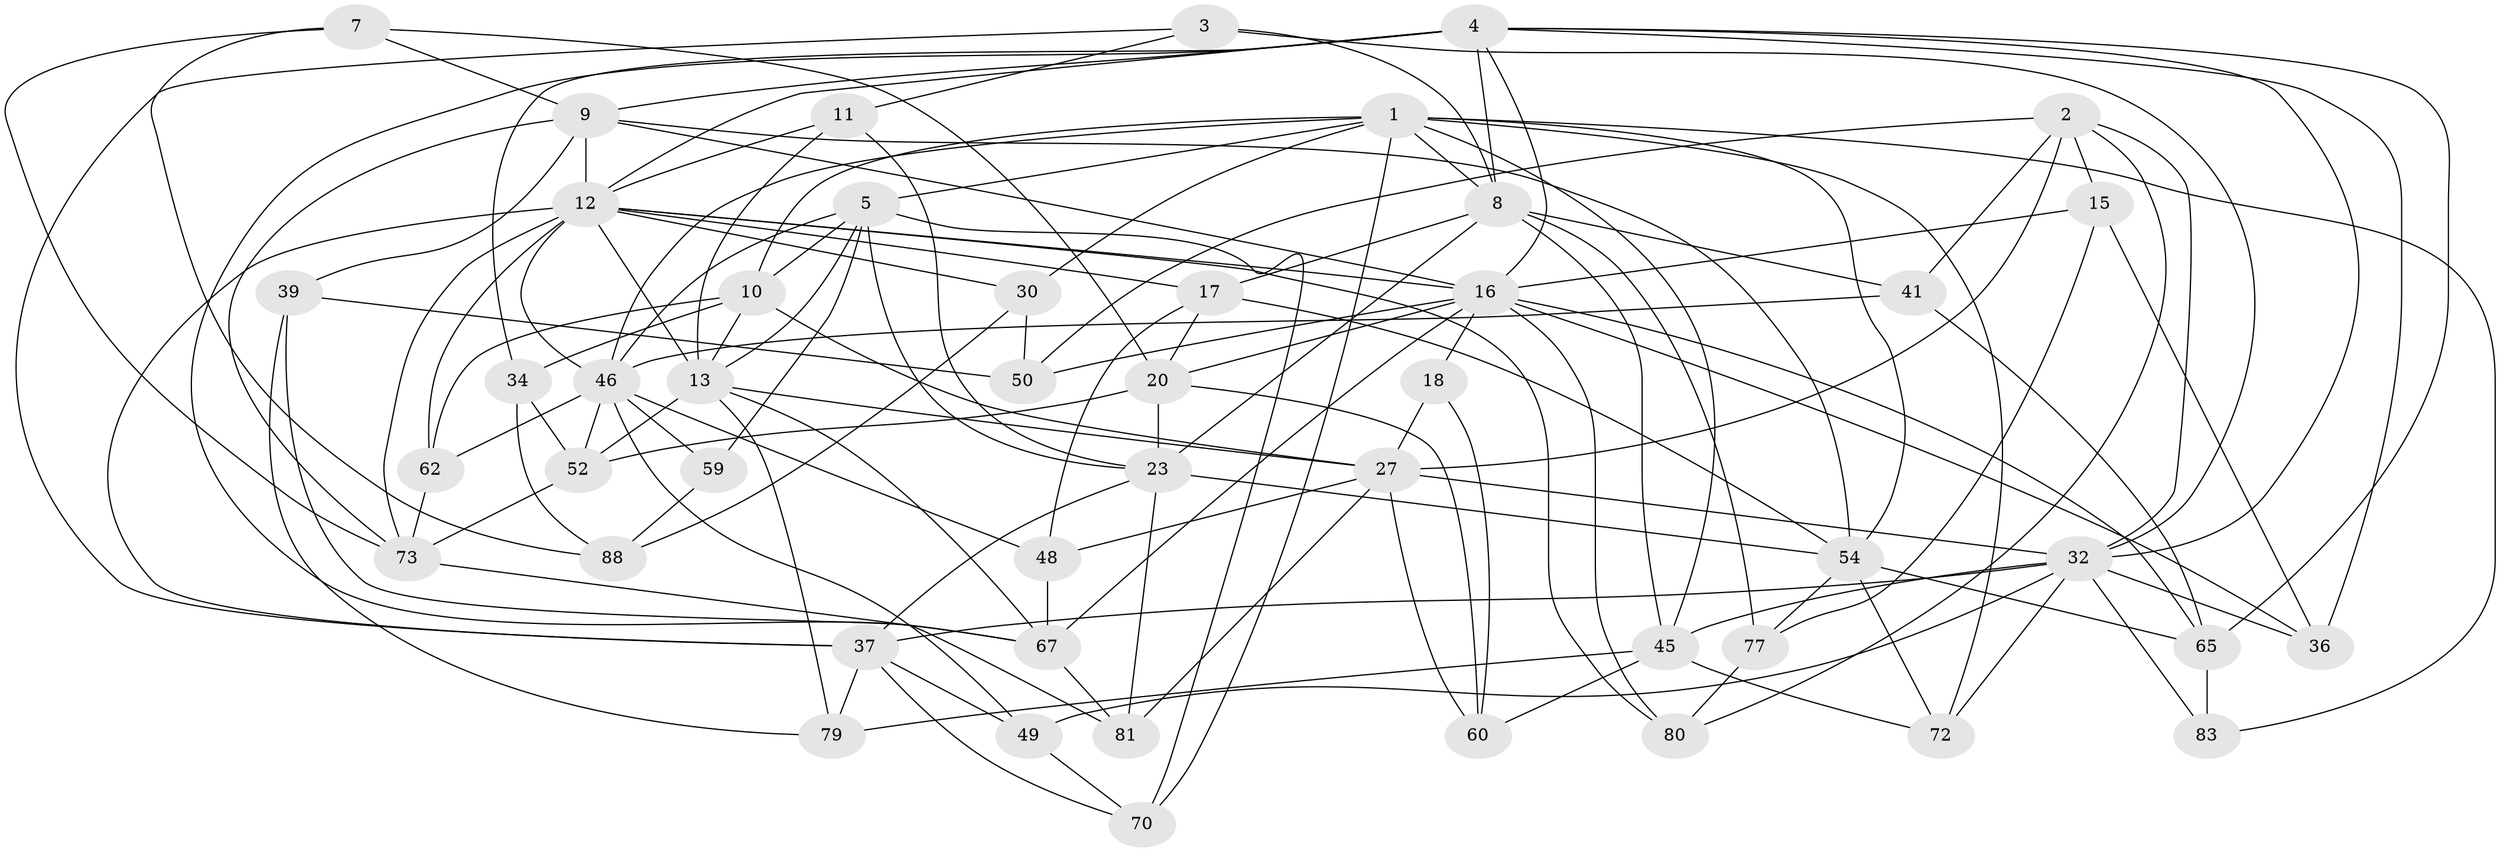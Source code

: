 // original degree distribution, {4: 1.0}
// Generated by graph-tools (version 1.1) at 2025/16/03/09/25 04:16:28]
// undirected, 47 vertices, 132 edges
graph export_dot {
graph [start="1"]
  node [color=gray90,style=filled];
  1 [super="+71+24"];
  2 [super="+29"];
  3;
  4 [super="+85+43+22"];
  5 [super="+87+6"];
  7;
  8 [super="+92+89"];
  9 [super="+19"];
  10 [super="+82"];
  11;
  12 [super="+21+14+44"];
  13 [super="+55+42"];
  15;
  16 [super="+33+38"];
  17 [super="+25"];
  18;
  20 [super="+58"];
  23 [super="+64+35"];
  27 [super="+57"];
  30;
  32 [super="+90+63"];
  34;
  36;
  37 [super="+51+40"];
  39;
  41;
  45 [super="+61"];
  46 [super="+53+74+47"];
  48;
  49;
  50;
  52 [super="+68"];
  54 [super="+56+69"];
  59;
  60;
  62;
  65 [super="+76+86"];
  67 [super="+93"];
  70;
  72;
  73 [super="+95"];
  77;
  79;
  80;
  81;
  83;
  88;
  1 -- 8;
  1 -- 5;
  1 -- 54;
  1 -- 30;
  1 -- 83;
  1 -- 70;
  1 -- 72;
  1 -- 10;
  1 -- 45;
  1 -- 46;
  2 -- 80;
  2 -- 27;
  2 -- 41;
  2 -- 50;
  2 -- 15;
  2 -- 32;
  3 -- 32;
  3 -- 11;
  3 -- 37;
  3 -- 8;
  4 -- 65;
  4 -- 67;
  4 -- 36;
  4 -- 9;
  4 -- 16;
  4 -- 12 [weight=2];
  4 -- 32;
  4 -- 34;
  4 -- 8;
  5 -- 10;
  5 -- 59 [weight=2];
  5 -- 70;
  5 -- 23;
  5 -- 46;
  5 -- 13;
  7 -- 88;
  7 -- 73;
  7 -- 20;
  7 -- 9;
  8 -- 77;
  8 -- 17;
  8 -- 41;
  8 -- 45;
  8 -- 23;
  9 -- 39;
  9 -- 73;
  9 -- 12 [weight=2];
  9 -- 54;
  9 -- 16;
  10 -- 13;
  10 -- 62;
  10 -- 27;
  10 -- 34;
  11 -- 23;
  11 -- 13;
  11 -- 12;
  12 -- 46;
  12 -- 62;
  12 -- 17;
  12 -- 73;
  12 -- 13;
  12 -- 16;
  12 -- 80;
  12 -- 37;
  12 -- 30;
  13 -- 52;
  13 -- 67;
  13 -- 27;
  13 -- 79;
  15 -- 77;
  15 -- 36;
  15 -- 16;
  16 -- 20;
  16 -- 65;
  16 -- 18 [weight=2];
  16 -- 50;
  16 -- 67;
  16 -- 80;
  16 -- 36;
  17 -- 48;
  17 -- 20;
  17 -- 54 [weight=2];
  18 -- 60;
  18 -- 27;
  20 -- 60;
  20 -- 23;
  20 -- 52;
  23 -- 81;
  23 -- 54;
  23 -- 37 [weight=2];
  27 -- 48;
  27 -- 81;
  27 -- 60;
  27 -- 32;
  30 -- 88;
  30 -- 50;
  32 -- 49;
  32 -- 37;
  32 -- 45;
  32 -- 83;
  32 -- 36;
  32 -- 72;
  34 -- 88;
  34 -- 52;
  37 -- 70;
  37 -- 79;
  37 -- 49;
  39 -- 50;
  39 -- 79;
  39 -- 67;
  41 -- 46;
  41 -- 65;
  45 -- 60;
  45 -- 79;
  45 -- 72;
  46 -- 52 [weight=2];
  46 -- 48;
  46 -- 59;
  46 -- 62;
  46 -- 49;
  48 -- 67;
  49 -- 70;
  52 -- 73;
  54 -- 72;
  54 -- 77;
  54 -- 65;
  59 -- 88;
  62 -- 73;
  65 -- 83 [weight=2];
  67 -- 81;
  73 -- 81;
  77 -- 80;
}
